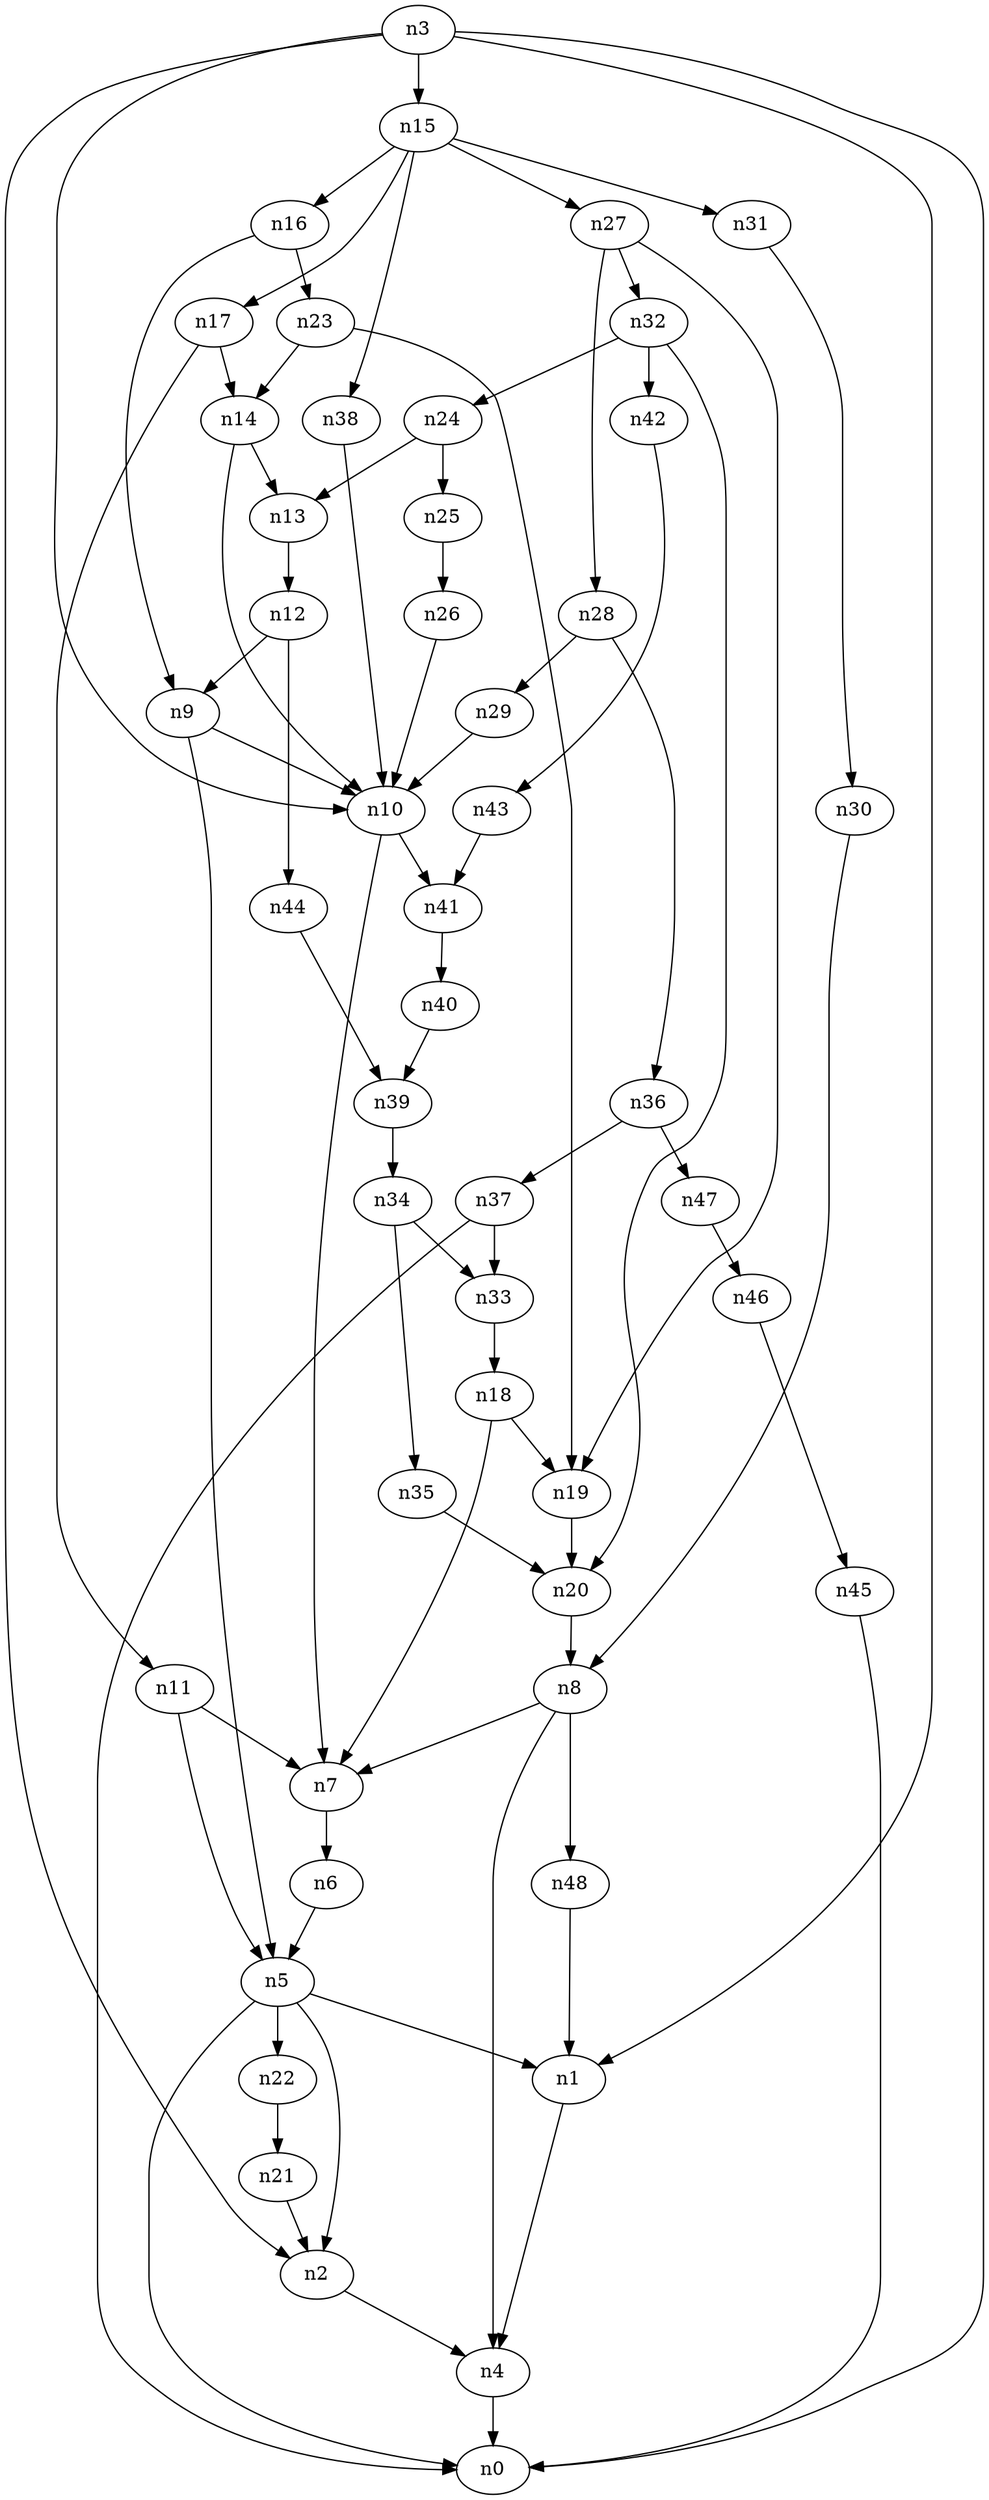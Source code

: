 digraph G {
	n1 -> n4	 [_graphml_id=e4];
	n2 -> n4	 [_graphml_id=e7];
	n3 -> n0	 [_graphml_id=e0];
	n3 -> n1	 [_graphml_id=e3];
	n3 -> n2	 [_graphml_id=e6];
	n3 -> n10	 [_graphml_id=e18];
	n3 -> n15	 [_graphml_id=e23];
	n4 -> n0	 [_graphml_id=e1];
	n5 -> n0	 [_graphml_id=e2];
	n5 -> n1	 [_graphml_id=e5];
	n5 -> n2	 [_graphml_id=e8];
	n5 -> n22	 [_graphml_id=e35];
	n6 -> n5	 [_graphml_id=e9];
	n7 -> n6	 [_graphml_id=e10];
	n8 -> n4	 [_graphml_id=e12];
	n8 -> n7	 [_graphml_id=e11];
	n8 -> n48	 [_graphml_id=e77];
	n9 -> n5	 [_graphml_id=e13];
	n9 -> n10	 [_graphml_id=e14];
	n10 -> n7	 [_graphml_id=e15];
	n10 -> n41	 [_graphml_id=e66];
	n11 -> n5	 [_graphml_id=e16];
	n11 -> n7	 [_graphml_id=e17];
	n12 -> n9	 [_graphml_id=e19];
	n12 -> n44	 [_graphml_id=e71];
	n13 -> n12	 [_graphml_id=e20];
	n14 -> n10	 [_graphml_id=e22];
	n14 -> n13	 [_graphml_id=e21];
	n15 -> n16	 [_graphml_id=e24];
	n15 -> n17	 [_graphml_id=e26];
	n15 -> n27	 [_graphml_id=e72];
	n15 -> n31	 [_graphml_id=e49];
	n15 -> n38	 [_graphml_id=e60];
	n16 -> n9	 [_graphml_id=e25];
	n16 -> n23	 [_graphml_id=e37];
	n17 -> n11	 [_graphml_id=e27];
	n17 -> n14	 [_graphml_id=e28];
	n18 -> n7	 [_graphml_id=e29];
	n18 -> n19	 [_graphml_id=e30];
	n19 -> n20	 [_graphml_id=e31];
	n20 -> n8	 [_graphml_id=e32];
	n21 -> n2	 [_graphml_id=e33];
	n22 -> n21	 [_graphml_id=e34];
	n23 -> n14	 [_graphml_id=e38];
	n23 -> n19	 [_graphml_id=e36];
	n24 -> n13	 [_graphml_id=e39];
	n24 -> n25	 [_graphml_id=e40];
	n25 -> n26	 [_graphml_id=e41];
	n26 -> n10	 [_graphml_id=e42];
	n27 -> n19	 [_graphml_id=e43];
	n27 -> n28	 [_graphml_id=e44];
	n27 -> n32	 [_graphml_id=e50];
	n28 -> n29	 [_graphml_id=e45];
	n28 -> n36	 [_graphml_id=e57];
	n29 -> n10	 [_graphml_id=e46];
	n30 -> n8	 [_graphml_id=e47];
	n31 -> n30	 [_graphml_id=e48];
	n32 -> n20	 [_graphml_id=e52];
	n32 -> n24	 [_graphml_id=e51];
	n32 -> n42	 [_graphml_id=e67];
	n33 -> n18	 [_graphml_id=e53];
	n34 -> n33	 [_graphml_id=e54];
	n34 -> n35	 [_graphml_id=e55];
	n35 -> n20	 [_graphml_id=e56];
	n36 -> n37	 [_graphml_id=e58];
	n36 -> n47	 [_graphml_id=e76];
	n37 -> n0	 [_graphml_id=e62];
	n37 -> n33	 [_graphml_id=e59];
	n38 -> n10	 [_graphml_id=e61];
	n39 -> n34	 [_graphml_id=e63];
	n40 -> n39	 [_graphml_id=e64];
	n41 -> n40	 [_graphml_id=e65];
	n42 -> n43	 [_graphml_id=e68];
	n43 -> n41	 [_graphml_id=e69];
	n44 -> n39	 [_graphml_id=e70];
	n45 -> n0	 [_graphml_id=e73];
	n46 -> n45	 [_graphml_id=e74];
	n47 -> n46	 [_graphml_id=e75];
	n48 -> n1	 [_graphml_id=e78];
}
